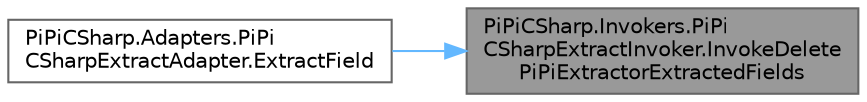 digraph "PiPiCSharp.Invokers.PiPiCSharpExtractInvoker.InvokeDeletePiPiExtractorExtractedFields"
{
 // LATEX_PDF_SIZE
  bgcolor="transparent";
  edge [fontname=Helvetica,fontsize=10,labelfontname=Helvetica,labelfontsize=10];
  node [fontname=Helvetica,fontsize=10,shape=box,height=0.2,width=0.4];
  rankdir="RL";
  Node1 [id="Node000001",label="PiPiCSharp.Invokers.PiPi\lCSharpExtractInvoker.InvokeDelete\lPiPiExtractorExtractedFields",height=0.2,width=0.4,color="gray40", fillcolor="grey60", style="filled", fontcolor="black",tooltip="Invoke PiPiEditWrapper DeletePiPiExtractorExtractedFields."];
  Node1 -> Node2 [id="edge1_Node000001_Node000002",dir="back",color="steelblue1",style="solid",tooltip=" "];
  Node2 [id="Node000002",label="PiPiCSharp.Adapters.PiPi\lCSharpExtractAdapter.ExtractField",height=0.2,width=0.4,color="grey40", fillcolor="white", style="filled",URL="$class_pi_pi_c_sharp_1_1_adapters_1_1_pi_pi_c_sharp_extract_adapter.html#ad008f583b191e3e5307738b3a07b5f09",tooltip="Extract fields in pdf."];
}
